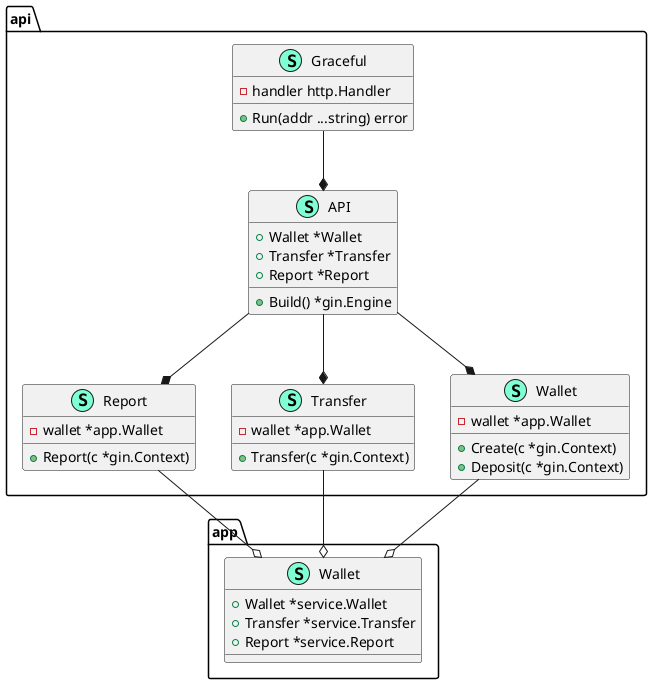@startuml
namespace api {
    class API << (S,Aquamarine) >> {
        + Wallet *Wallet
        + Transfer *Transfer
        + Report *Report

        + Build() *gin.Engine

    }
    class Graceful << (S,Aquamarine) >> {
        - handler http.Handler

        + Run(addr ...string) error

    }
    class Report << (S,Aquamarine) >> {
        - wallet *app.Wallet

        + Report(c *gin.Context) 

    }
    class Transfer << (S,Aquamarine) >> {
        - wallet *app.Wallet

        + Transfer(c *gin.Context) 

    }
    class Wallet << (S,Aquamarine) >> {
        - wallet *app.Wallet

        + Create(c *gin.Context) 
        + Deposit(c *gin.Context) 

    }
}

namespace app {
    class Wallet << (S,Aquamarine) >> {
        + Wallet *service.Wallet
        + Transfer *service.Transfer
        + Report *service.Report

    }
}

"api.Graceful" --* "api.API"
"api.API" --* "api.Wallet"
"api.API" --* "api.Transfer"
"api.API" --* "api.Report"

"api.Wallet" --o "app.Wallet"
"api.Transfer" --o "app.Wallet"
"api.Report" --o "app.Wallet"

@enduml
